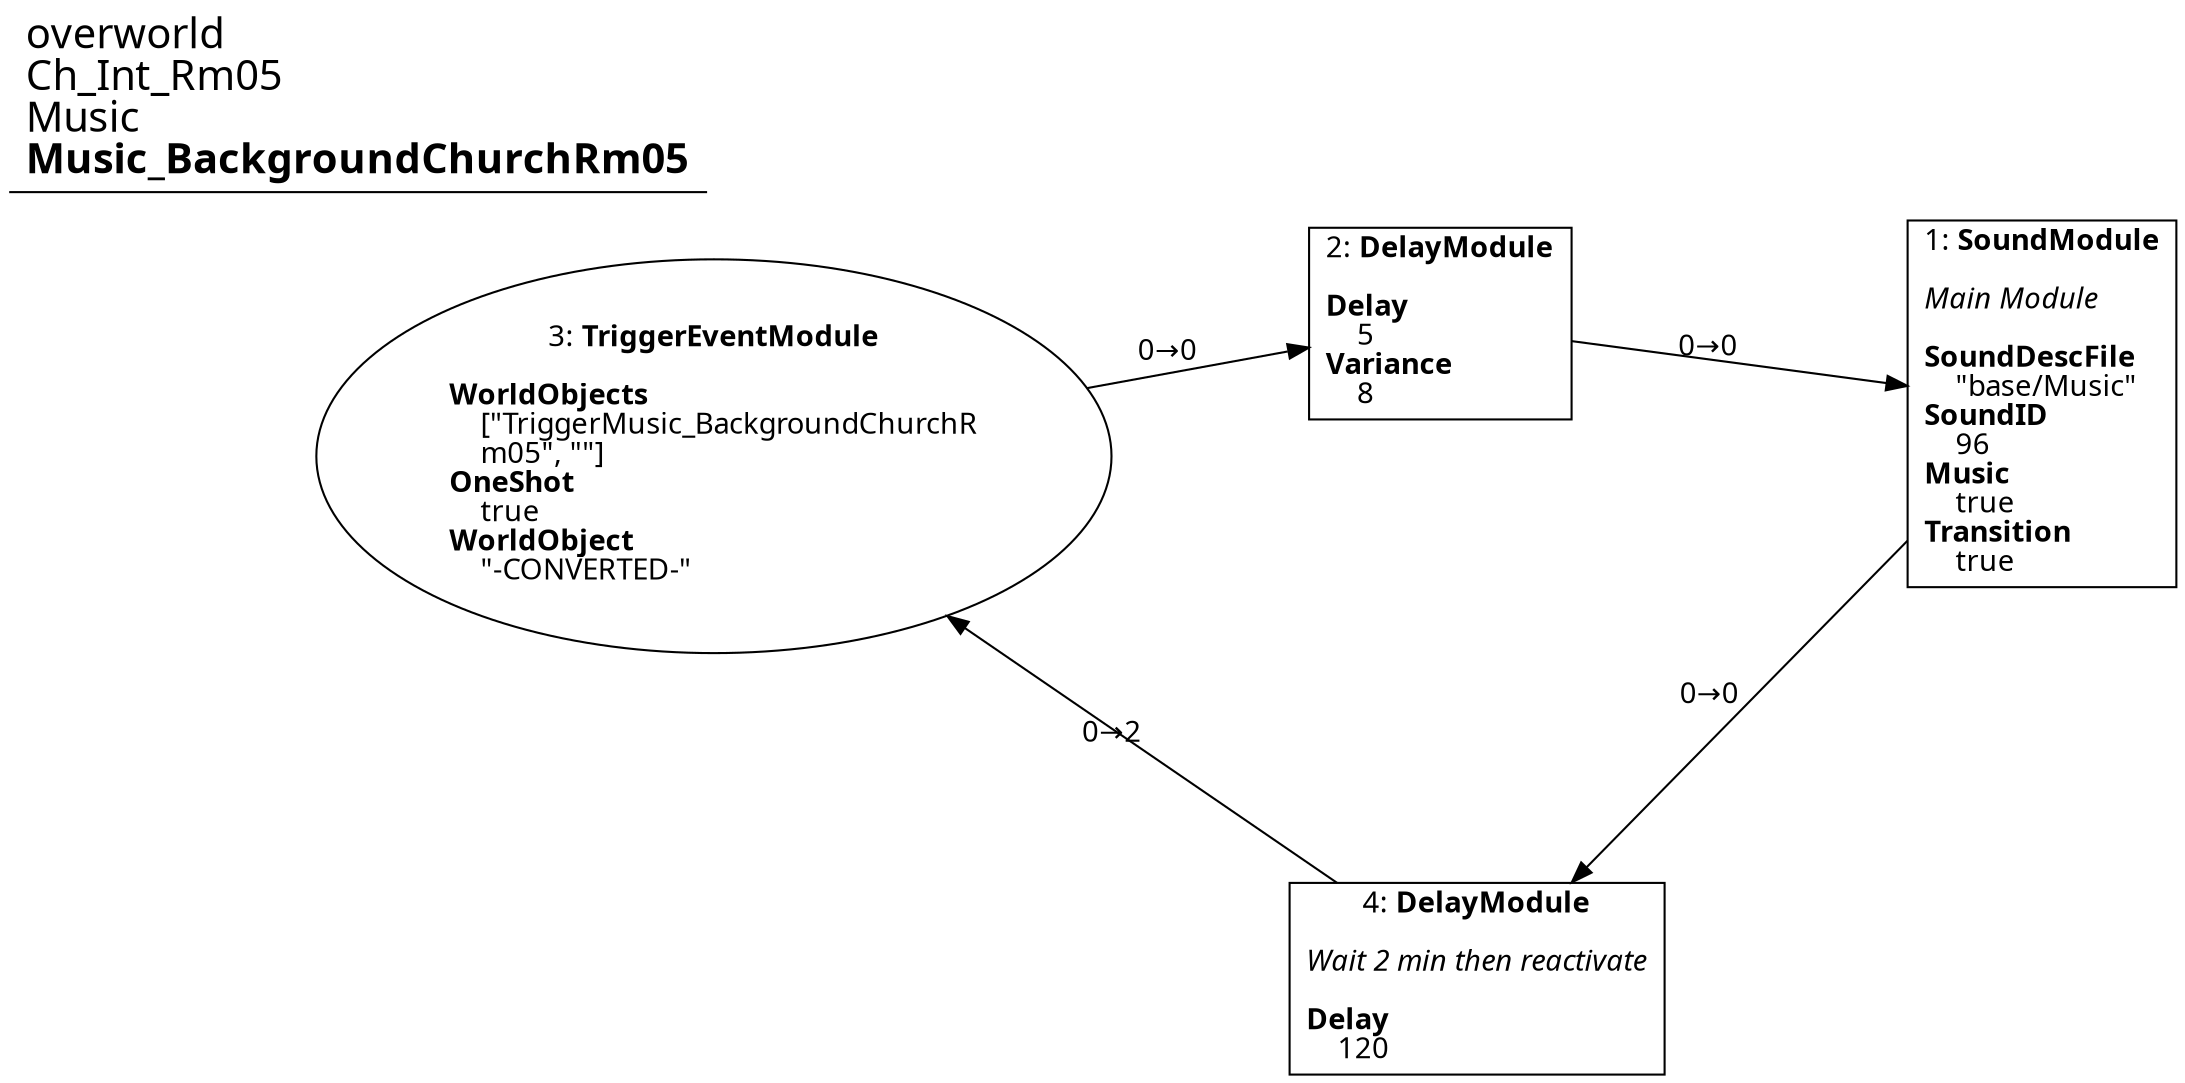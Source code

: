 digraph {
    layout = fdp;
    overlap = prism;
    sep = "+16";
    splines = spline;

    node [ shape = box ];

    graph [ fontname = "Segoe UI" ];
    node [ fontname = "Segoe UI" ];
    edge [ fontname = "Segoe UI" ];

    1 [ label = <1: <b>SoundModule</b><br/><br/><i>Main Module<br align="left"/></i><br align="left"/><b>SoundDescFile</b><br align="left"/>    &quot;base/Music&quot;<br align="left"/><b>SoundID</b><br align="left"/>    96<br align="left"/><b>Music</b><br align="left"/>    true<br align="left"/><b>Transition</b><br align="left"/>    true<br align="left"/>> ];
    1 [ pos = "0.53300005,-0.09900001!" ];
    1 -> 4 [ label = "0→0" ];

    2 [ label = <2: <b>DelayModule</b><br/><br/><b>Delay</b><br align="left"/>    5<br align="left"/><b>Variance</b><br align="left"/>    8<br align="left"/>> ];
    2 [ pos = "0.35300002,-0.075!" ];
    2 -> 1 [ label = "0→0" ];

    3 [ label = <3: <b>TriggerEventModule</b><br/><br/><b>WorldObjects</b><br align="left"/>    [&quot;TriggerMusic_BackgroundChurchR<br align="left"/>    m05&quot;, &quot;&quot;]<br align="left"/><b>OneShot</b><br align="left"/>    true<br align="left"/><b>WorldObject</b><br align="left"/>    &quot;-CONVERTED-&quot;<br align="left"/>> ];
    3 [ shape = oval ]
    3 [ pos = "0.083000004,-0.062000003!" ];
    3 -> 2 [ label = "0→0" ];

    4 [ label = <4: <b>DelayModule</b><br/><br/><i>Wait 2 min then reactivate<br align="left"/></i><br align="left"/><b>Delay</b><br align="left"/>    120<br align="left"/>> ];
    4 [ pos = "0.36400002,-0.27100003!" ];
    4 -> 3 [ label = "0→2" ];

    title [ pos = "0.082,-0.061000004!" ];
    title [ shape = underline ];
    title [ label = <<font point-size="20">overworld<br align="left"/>Ch_Int_Rm05<br align="left"/>Music<br align="left"/><b>Music_BackgroundChurchRm05</b><br align="left"/></font>> ];
}
